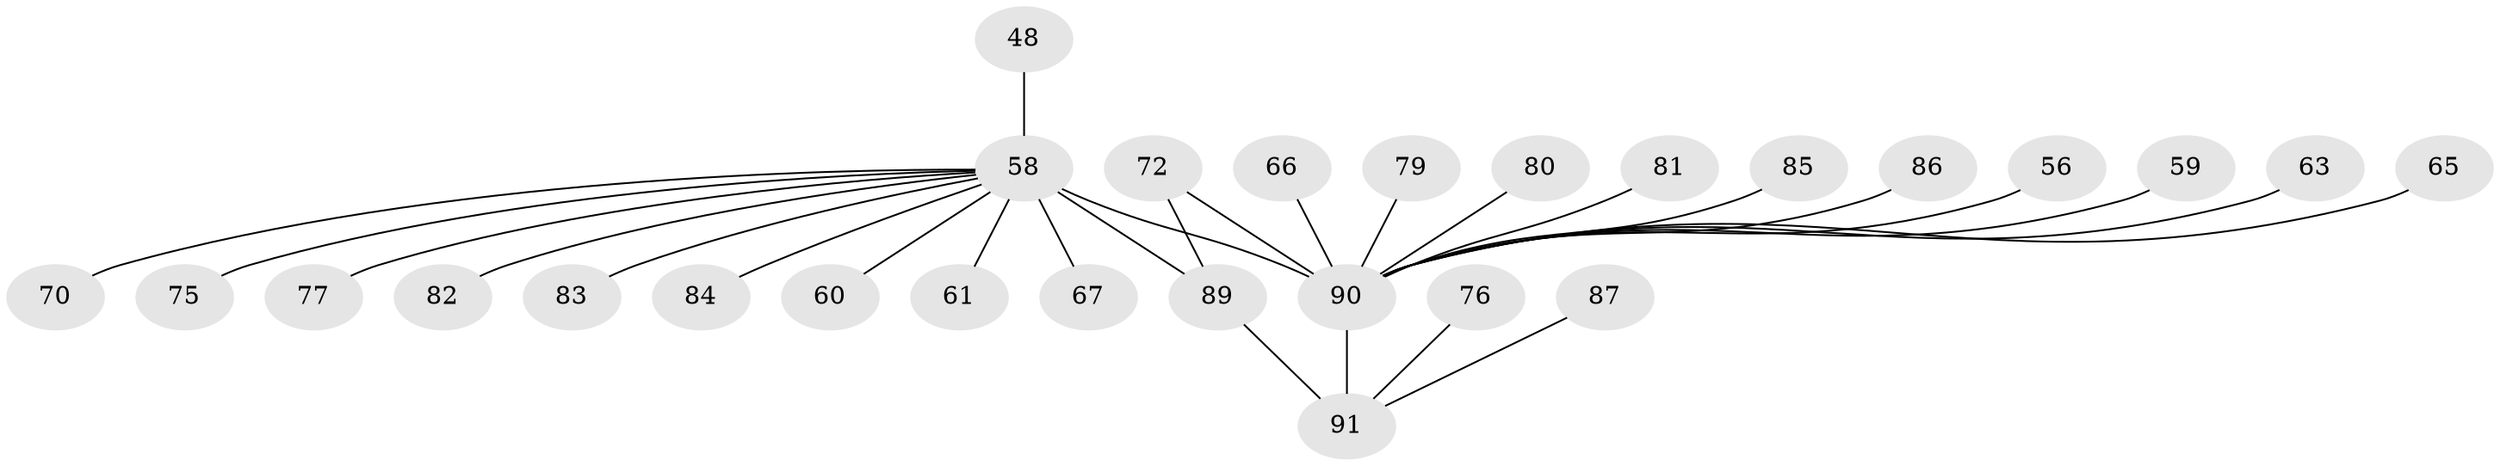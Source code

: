 // original degree distribution, {21: 0.01098901098901099, 2: 0.23076923076923078, 1: 0.5054945054945055, 19: 0.01098901098901099, 11: 0.01098901098901099, 7: 0.02197802197802198, 6: 0.02197802197802198, 8: 0.01098901098901099, 3: 0.15384615384615385, 4: 0.01098901098901099, 5: 0.01098901098901099}
// Generated by graph-tools (version 1.1) at 2025/50/03/04/25 21:50:07]
// undirected, 27 vertices, 28 edges
graph export_dot {
graph [start="1"]
  node [color=gray90,style=filled];
  48 [super="+43"];
  56;
  58 [super="+37+46"];
  59;
  60;
  61;
  63;
  65;
  66;
  67 [super="+25+49"];
  70 [super="+38"];
  72 [super="+54+19"];
  75 [super="+26"];
  76;
  77;
  79;
  80 [super="+39"];
  81;
  82;
  83;
  84 [super="+2"];
  85;
  86;
  87;
  89 [super="+78+88"];
  90 [super="+5+18+73+21+23+50+51"];
  91 [super="+45+40+11+74+15+27+42+52"];
  48 -- 58;
  56 -- 90;
  58 -- 67 [weight=2];
  58 -- 70;
  58 -- 75;
  58 -- 77;
  58 -- 82;
  58 -- 83;
  58 -- 84;
  58 -- 89 [weight=4];
  58 -- 90 [weight=7];
  58 -- 60;
  58 -- 61;
  59 -- 90;
  63 -- 90;
  65 -- 90;
  66 -- 90;
  72 -- 90 [weight=2];
  72 -- 89;
  76 -- 91;
  79 -- 90;
  80 -- 90;
  81 -- 90;
  85 -- 90;
  86 -- 90;
  87 -- 91;
  89 -- 91;
  90 -- 91 [weight=5];
}
